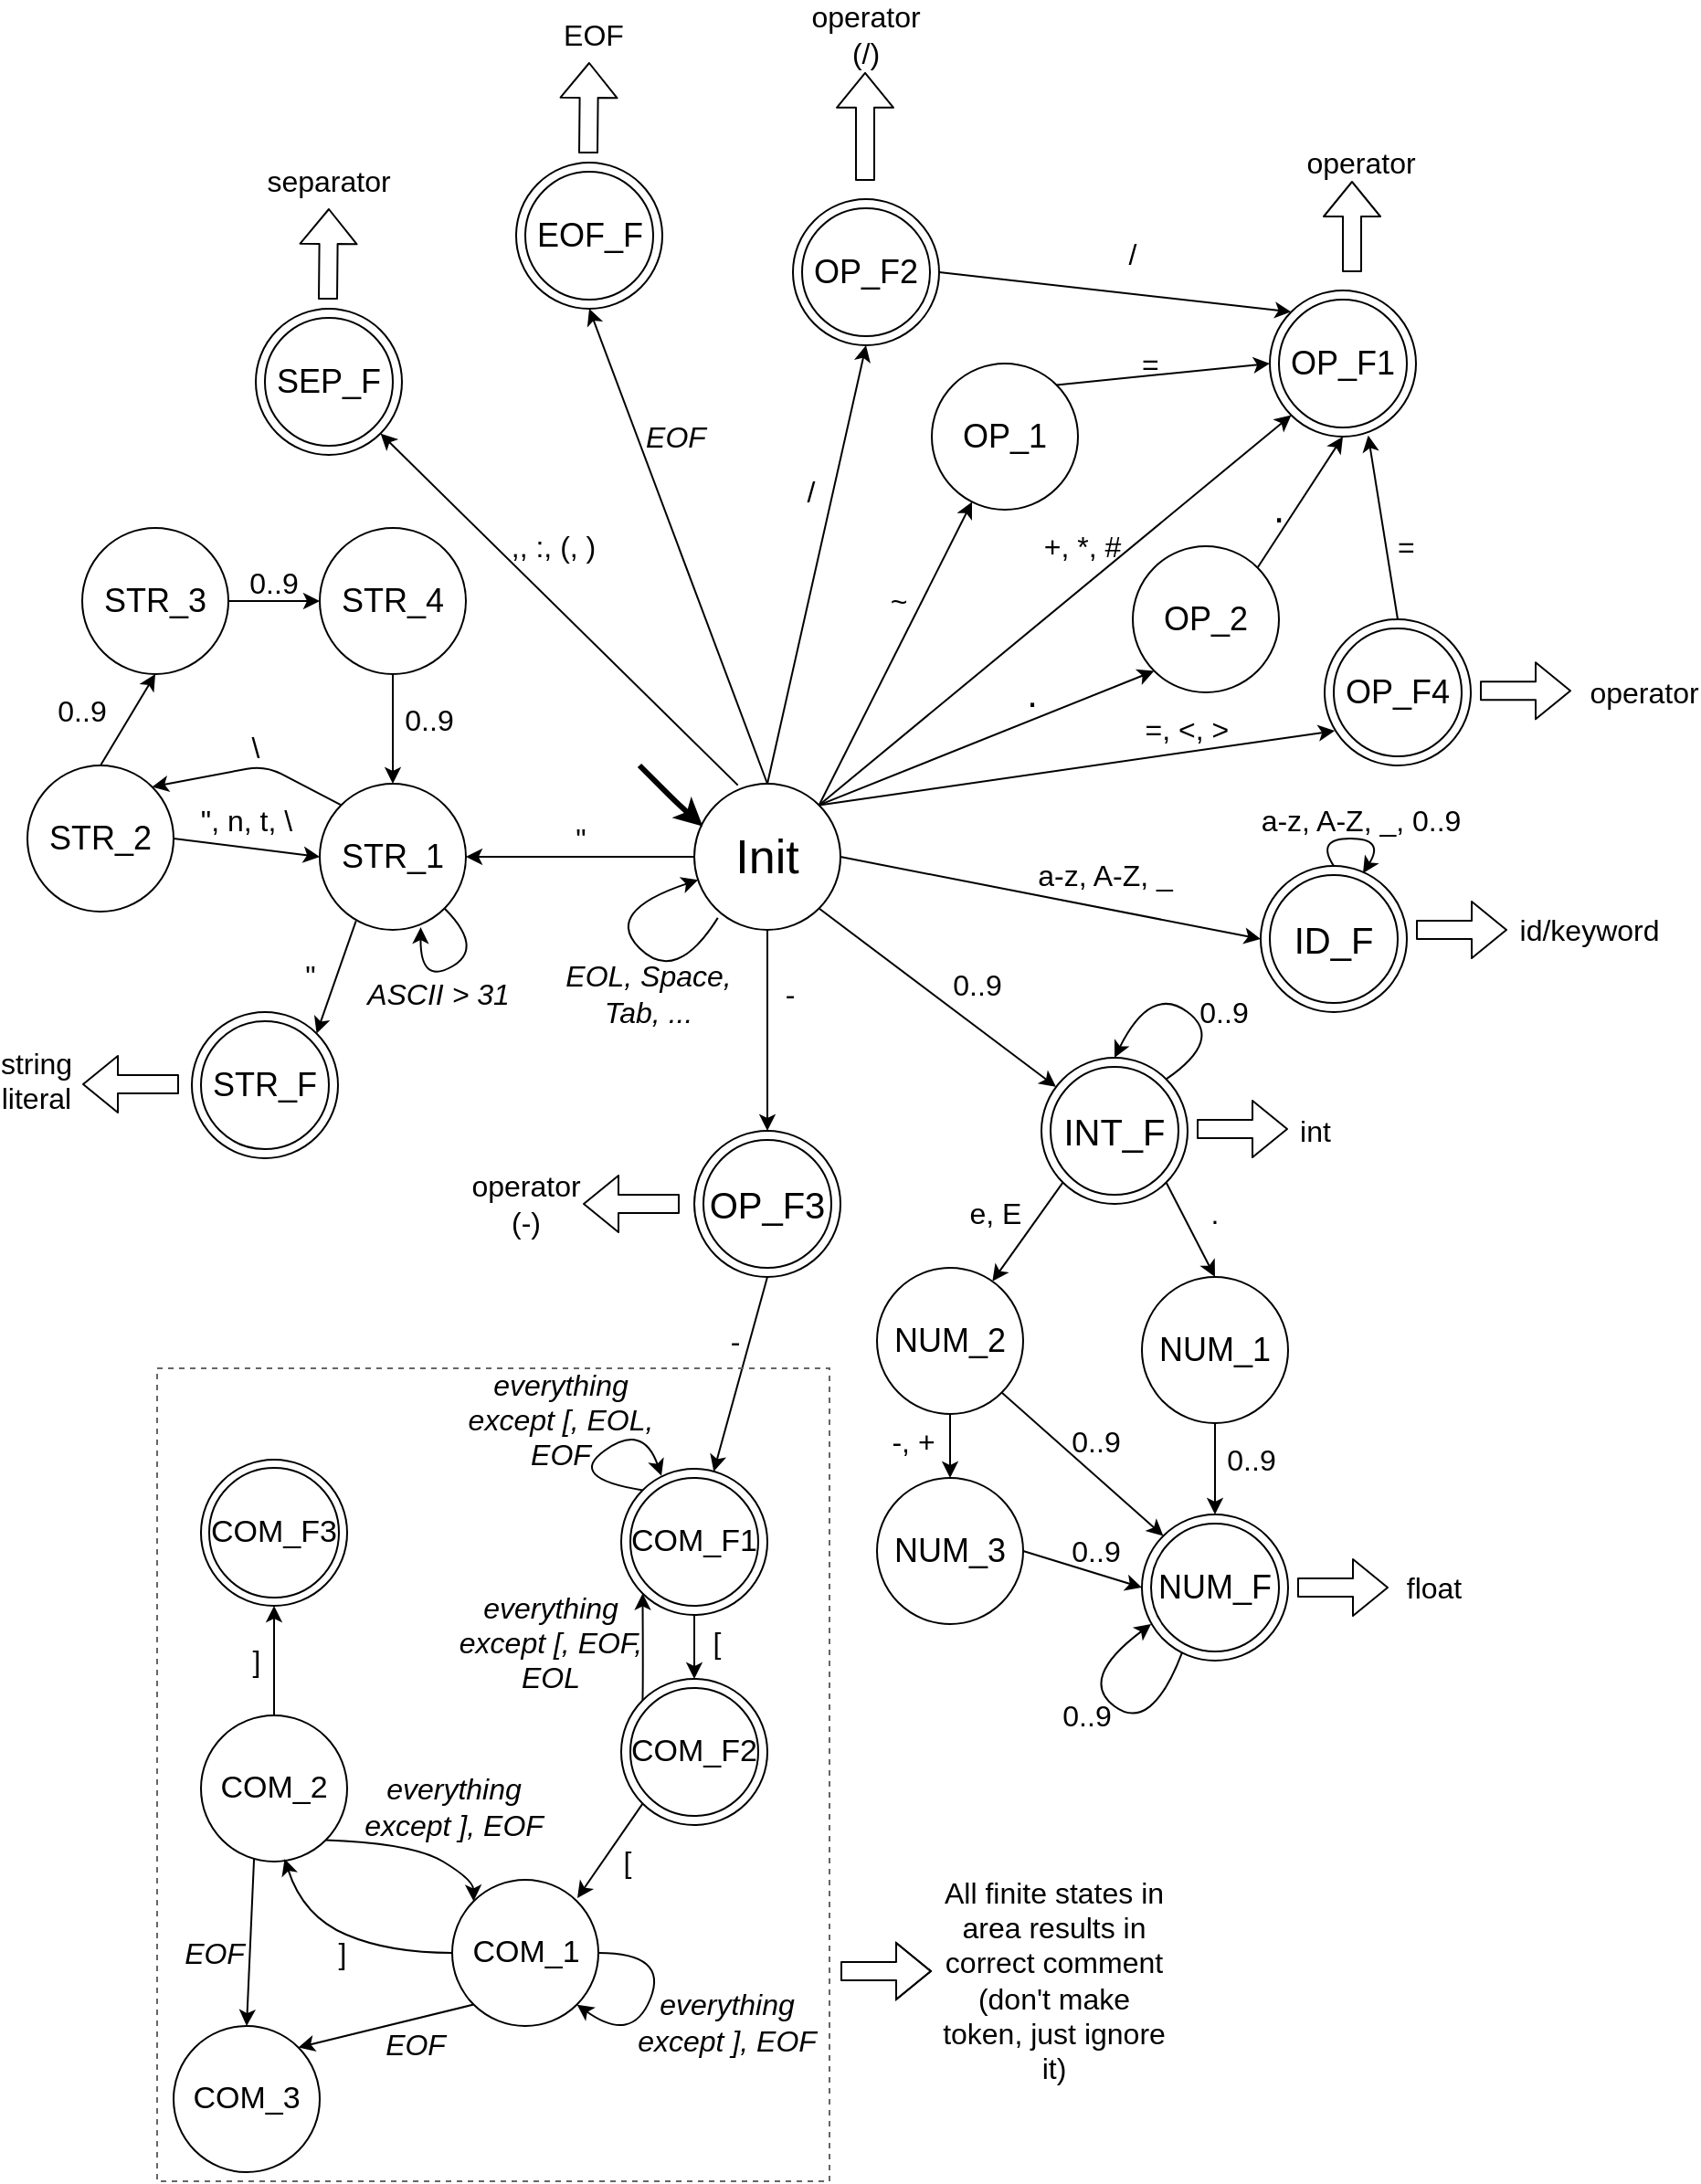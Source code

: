 <mxfile version="15.8.6" type="device"><diagram id="jfhymkSBReP0TE36wZ99" name="Page-1"><mxGraphModel dx="2012" dy="1819" grid="1" gridSize="10" guides="1" tooltips="1" connect="1" arrows="1" fold="1" page="1" pageScale="1" pageWidth="827" pageHeight="1169" math="0" shadow="0"><root><mxCell id="0"/><mxCell id="1" parent="0"/><mxCell id="UPaLBRPtknd_56QeNl5u-7" value="" style="endArrow=classic;html=1;exitX=1;exitY=0.5;exitDx=0;exitDy=0;entryX=0;entryY=0.5;entryDx=0;entryDy=0;" parent="1" source="UPaLBRPtknd_56QeNl5u-9" target="UPaLBRPtknd_56QeNl5u-10" edge="1"><mxGeometry width="50" height="50" relative="1" as="geometry"><mxPoint x="463.9" y="465.97" as="sourcePoint"/><mxPoint x="554.0" y="435" as="targetPoint"/></mxGeometry></mxCell><mxCell id="UPaLBRPtknd_56QeNl5u-8" value="a-z, A-Z, _" style="text;html=1;strokeColor=none;fillColor=none;align=center;verticalAlign=middle;whiteSpace=wrap;rounded=0;fontSize=16;" parent="1" vertex="1"><mxGeometry x="529" y="460" width="80" height="20" as="geometry"/></mxCell><mxCell id="UPaLBRPtknd_56QeNl5u-9" value="Init" style="ellipse;whiteSpace=wrap;html=1;aspect=fixed;fontSize=26;" parent="1" vertex="1"><mxGeometry x="344" y="420" width="80" height="80" as="geometry"/></mxCell><mxCell id="UPaLBRPtknd_56QeNl5u-10" value="ID_F" style="ellipse;whiteSpace=wrap;html=1;aspect=fixed;fontSize=20;strokeWidth=1;" parent="1" vertex="1"><mxGeometry x="654" y="465" width="80" height="80" as="geometry"/></mxCell><mxCell id="UPaLBRPtknd_56QeNl5u-13" value="" style="curved=1;endArrow=classic;html=1;fontSize=26;exitX=0.5;exitY=0;exitDx=0;exitDy=0;entryX=0.7;entryY=0.05;entryDx=0;entryDy=0;entryPerimeter=0;" parent="1" source="UPaLBRPtknd_56QeNl5u-10" target="UPaLBRPtknd_56QeNl5u-10" edge="1"><mxGeometry width="50" height="50" relative="1" as="geometry"><mxPoint x="594" y="510" as="sourcePoint"/><mxPoint x="644" y="460" as="targetPoint"/><Array as="points"><mxPoint x="684" y="450"/><mxPoint x="722" y="450"/></Array></mxGeometry></mxCell><mxCell id="UPaLBRPtknd_56QeNl5u-14" value="a-z, A-Z, _, 0..9" style="text;html=1;strokeColor=none;fillColor=none;align=center;verticalAlign=middle;whiteSpace=wrap;rounded=0;fontSize=16;" parent="1" vertex="1"><mxGeometry x="649" y="430" width="120" height="20" as="geometry"/></mxCell><mxCell id="UPaLBRPtknd_56QeNl5u-15" value="INT_F" style="ellipse;whiteSpace=wrap;html=1;aspect=fixed;fontSize=20;strokeWidth=1;" parent="1" vertex="1"><mxGeometry x="534" y="570" width="80" height="80" as="geometry"/></mxCell><mxCell id="UPaLBRPtknd_56QeNl5u-16" value="" style="endArrow=classic;html=1;fontSize=16;exitX=1;exitY=1;exitDx=0;exitDy=0;" parent="1" source="UPaLBRPtknd_56QeNl5u-9" target="UPaLBRPtknd_56QeNl5u-15" edge="1"><mxGeometry width="50" height="50" relative="1" as="geometry"><mxPoint x="564" y="490" as="sourcePoint"/><mxPoint x="614" y="440" as="targetPoint"/></mxGeometry></mxCell><mxCell id="UPaLBRPtknd_56QeNl5u-17" value="0..9" style="text;html=1;strokeColor=none;fillColor=none;align=center;verticalAlign=middle;whiteSpace=wrap;rounded=0;fontSize=16;" parent="1" vertex="1"><mxGeometry x="459" y="520" width="80" height="20" as="geometry"/></mxCell><mxCell id="UPaLBRPtknd_56QeNl5u-19" value="" style="curved=1;endArrow=classic;html=1;fontSize=16;exitX=1;exitY=0;exitDx=0;exitDy=0;entryX=0.5;entryY=0;entryDx=0;entryDy=0;" parent="1" source="UPaLBRPtknd_56QeNl5u-15" target="UPaLBRPtknd_56QeNl5u-15" edge="1"><mxGeometry width="50" height="50" relative="1" as="geometry"><mxPoint x="694" y="530" as="sourcePoint"/><mxPoint x="764" y="480" as="targetPoint"/><Array as="points"><mxPoint x="634" y="560"/><mxPoint x="594" y="530"/></Array></mxGeometry></mxCell><mxCell id="UPaLBRPtknd_56QeNl5u-20" value="0..9" style="text;html=1;strokeColor=none;fillColor=none;align=center;verticalAlign=middle;whiteSpace=wrap;rounded=0;fontSize=16;" parent="1" vertex="1"><mxGeometry x="614" y="535" width="40" height="20" as="geometry"/></mxCell><mxCell id="UPaLBRPtknd_56QeNl5u-21" value="NUM_2" style="ellipse;whiteSpace=wrap;html=1;aspect=fixed;fontSize=18;" parent="1" vertex="1"><mxGeometry x="444" y="685" width="80" height="80" as="geometry"/></mxCell><mxCell id="UPaLBRPtknd_56QeNl5u-23" value="" style="endArrow=classic;html=1;fontSize=16;exitX=0;exitY=1;exitDx=0;exitDy=0;" parent="1" source="UPaLBRPtknd_56QeNl5u-15" target="UPaLBRPtknd_56QeNl5u-21" edge="1"><mxGeometry width="50" height="50" relative="1" as="geometry"><mxPoint x="714" y="530" as="sourcePoint"/><mxPoint x="764" y="480" as="targetPoint"/></mxGeometry></mxCell><mxCell id="UPaLBRPtknd_56QeNl5u-25" value="e, E" style="text;html=1;strokeColor=none;fillColor=none;align=center;verticalAlign=middle;whiteSpace=wrap;rounded=0;fontSize=16;" parent="1" vertex="1"><mxGeometry x="484" y="645" width="50" height="20" as="geometry"/></mxCell><mxCell id="UPaLBRPtknd_56QeNl5u-27" value="NUM_1" style="ellipse;whiteSpace=wrap;html=1;aspect=fixed;fontSize=18;" parent="1" vertex="1"><mxGeometry x="589" y="690" width="80" height="80" as="geometry"/></mxCell><mxCell id="UPaLBRPtknd_56QeNl5u-28" value="" style="endArrow=classic;html=1;fontSize=16;exitX=1;exitY=1;exitDx=0;exitDy=0;entryX=0.5;entryY=0;entryDx=0;entryDy=0;" parent="1" source="UPaLBRPtknd_56QeNl5u-15" target="UPaLBRPtknd_56QeNl5u-27" edge="1"><mxGeometry width="50" height="50" relative="1" as="geometry"><mxPoint x="555.716" y="648.284" as="sourcePoint"/><mxPoint x="517.19" y="702.408" as="targetPoint"/></mxGeometry></mxCell><mxCell id="UPaLBRPtknd_56QeNl5u-29" value="." style="text;html=1;strokeColor=none;fillColor=none;align=center;verticalAlign=middle;whiteSpace=wrap;rounded=0;fontSize=16;" parent="1" vertex="1"><mxGeometry x="609" y="645" width="40" height="20" as="geometry"/></mxCell><mxCell id="UPaLBRPtknd_56QeNl5u-30" value="NUM_F" style="ellipse;whiteSpace=wrap;html=1;aspect=fixed;fontSize=18;strokeWidth=1;" parent="1" vertex="1"><mxGeometry x="589" y="820" width="80" height="80" as="geometry"/></mxCell><mxCell id="UPaLBRPtknd_56QeNl5u-31" value="" style="endArrow=classic;html=1;fontSize=16;exitX=0.5;exitY=1;exitDx=0;exitDy=0;entryX=0.5;entryY=0;entryDx=0;entryDy=0;" parent="1" source="UPaLBRPtknd_56QeNl5u-27" target="UPaLBRPtknd_56QeNl5u-30" edge="1"><mxGeometry width="50" height="50" relative="1" as="geometry"><mxPoint x="612.284" y="648.284" as="sourcePoint"/><mxPoint x="639" y="700" as="targetPoint"/></mxGeometry></mxCell><mxCell id="UPaLBRPtknd_56QeNl5u-32" value="0..9" style="text;html=1;strokeColor=none;fillColor=none;align=center;verticalAlign=middle;whiteSpace=wrap;rounded=0;fontSize=16;" parent="1" vertex="1"><mxGeometry x="629" y="780" width="40" height="20" as="geometry"/></mxCell><mxCell id="UPaLBRPtknd_56QeNl5u-33" value="NUM_3" style="ellipse;whiteSpace=wrap;html=1;aspect=fixed;fontSize=18;" parent="1" vertex="1"><mxGeometry x="444" y="800" width="80" height="80" as="geometry"/></mxCell><mxCell id="UPaLBRPtknd_56QeNl5u-34" value="" style="endArrow=classic;html=1;fontSize=16;exitX=0.5;exitY=1;exitDx=0;exitDy=0;entryX=0.5;entryY=0;entryDx=0;entryDy=0;" parent="1" source="UPaLBRPtknd_56QeNl5u-21" target="UPaLBRPtknd_56QeNl5u-33" edge="1"><mxGeometry width="50" height="50" relative="1" as="geometry"><mxPoint x="512.516" y="765.864" as="sourcePoint"/><mxPoint x="474.0" y="819.995" as="targetPoint"/></mxGeometry></mxCell><mxCell id="UPaLBRPtknd_56QeNl5u-35" value="-, +" style="text;html=1;strokeColor=none;fillColor=none;align=center;verticalAlign=middle;whiteSpace=wrap;rounded=0;fontSize=16;" parent="1" vertex="1"><mxGeometry x="444" y="770" width="40" height="20" as="geometry"/></mxCell><mxCell id="UPaLBRPtknd_56QeNl5u-43" value="0..9" style="text;html=1;strokeColor=none;fillColor=none;align=center;verticalAlign=middle;whiteSpace=wrap;rounded=0;fontSize=16;" parent="1" vertex="1"><mxGeometry x="544" y="770" width="40" height="20" as="geometry"/></mxCell><mxCell id="UPaLBRPtknd_56QeNl5u-44" value="" style="curved=1;endArrow=classic;html=1;fontSize=16;exitX=0.274;exitY=0.947;exitDx=0;exitDy=0;entryX=0.063;entryY=0.75;entryDx=0;entryDy=0;entryPerimeter=0;exitPerimeter=0;" parent="1" source="UPaLBRPtknd_56QeNl5u-30" target="UPaLBRPtknd_56QeNl5u-30" edge="1"><mxGeometry width="50" height="50" relative="1" as="geometry"><mxPoint x="443.0" y="970" as="sourcePoint"/><mxPoint x="446.36" y="951.04" as="targetPoint"/><Array as="points"><mxPoint x="594" y="940"/><mxPoint x="554" y="910"/></Array></mxGeometry></mxCell><mxCell id="UPaLBRPtknd_56QeNl5u-45" value="0..9" style="text;html=1;strokeColor=none;fillColor=none;align=center;verticalAlign=middle;whiteSpace=wrap;rounded=0;fontSize=16;" parent="1" vertex="1"><mxGeometry x="539" y="920" width="40" height="20" as="geometry"/></mxCell><mxCell id="UPaLBRPtknd_56QeNl5u-48" value="" style="endArrow=classic;html=1;fontSize=16;exitX=1;exitY=0.5;exitDx=0;exitDy=0;entryX=0;entryY=0.5;entryDx=0;entryDy=0;" parent="1" source="UPaLBRPtknd_56QeNl5u-33" target="UPaLBRPtknd_56QeNl5u-30" edge="1"><mxGeometry width="50" height="50" relative="1" as="geometry"><mxPoint x="574" y="960" as="sourcePoint"/><mxPoint x="624" y="910" as="targetPoint"/></mxGeometry></mxCell><mxCell id="UPaLBRPtknd_56QeNl5u-49" value="STR_1" style="ellipse;whiteSpace=wrap;html=1;aspect=fixed;fontSize=18;" parent="1" vertex="1"><mxGeometry x="139" y="420" width="80" height="80" as="geometry"/></mxCell><mxCell id="UPaLBRPtknd_56QeNl5u-50" value="" style="endArrow=classic;html=1;fontSize=16;exitX=0;exitY=0.5;exitDx=0;exitDy=0;entryX=1;entryY=0.5;entryDx=0;entryDy=0;" parent="1" source="UPaLBRPtknd_56QeNl5u-9" target="UPaLBRPtknd_56QeNl5u-49" edge="1"><mxGeometry width="50" height="50" relative="1" as="geometry"><mxPoint x="334" y="640" as="sourcePoint"/><mxPoint x="384" y="590" as="targetPoint"/></mxGeometry></mxCell><mxCell id="UPaLBRPtknd_56QeNl5u-51" value="&quot;" style="text;html=1;strokeColor=none;fillColor=none;align=center;verticalAlign=middle;whiteSpace=wrap;rounded=0;fontSize=16;" parent="1" vertex="1"><mxGeometry x="266.5" y="440" width="30" height="20" as="geometry"/></mxCell><mxCell id="UPaLBRPtknd_56QeNl5u-52" value="STR_F" style="ellipse;whiteSpace=wrap;html=1;aspect=fixed;fontSize=18;strokeWidth=1;" parent="1" vertex="1"><mxGeometry x="69" y="545" width="80" height="80" as="geometry"/></mxCell><mxCell id="UPaLBRPtknd_56QeNl5u-53" value="STR_2" style="ellipse;whiteSpace=wrap;html=1;aspect=fixed;fontSize=18;" parent="1" vertex="1"><mxGeometry x="-21" y="410" width="80" height="80" as="geometry"/></mxCell><mxCell id="UPaLBRPtknd_56QeNl5u-54" value="" style="endArrow=classic;html=1;fontSize=16;exitX=0.248;exitY=0.939;exitDx=0;exitDy=0;entryX=1;entryY=0;entryDx=0;entryDy=0;exitPerimeter=0;" parent="1" source="UPaLBRPtknd_56QeNl5u-49" target="UPaLBRPtknd_56QeNl5u-52" edge="1"><mxGeometry width="50" height="50" relative="1" as="geometry"><mxPoint x="409" y="640" as="sourcePoint"/><mxPoint x="459" y="590" as="targetPoint"/></mxGeometry></mxCell><mxCell id="UPaLBRPtknd_56QeNl5u-56" value="&quot;" style="text;html=1;strokeColor=none;fillColor=none;align=center;verticalAlign=middle;whiteSpace=wrap;rounded=0;fontSize=16;" parent="1" vertex="1"><mxGeometry x="119" y="515" width="30" height="20" as="geometry"/></mxCell><mxCell id="UPaLBRPtknd_56QeNl5u-62" value="" style="group;fontSize=15;" parent="1" vertex="1" connectable="0"><mxGeometry x="159" y="515" width="90" height="30" as="geometry"/></mxCell><mxCell id="UPaLBRPtknd_56QeNl5u-60" value="&lt;i style=&quot;font-size: 16px;&quot;&gt;&lt;font style=&quot;font-size: 16px;&quot;&gt;ASCII &amp;gt; 31&lt;/font&gt;&lt;/i&gt;" style="text;html=1;strokeColor=none;fillColor=none;align=center;verticalAlign=middle;whiteSpace=wrap;rounded=0;fontSize=16;" parent="UPaLBRPtknd_56QeNl5u-62" vertex="1"><mxGeometry y="10" width="90" height="20" as="geometry"/></mxCell><mxCell id="UPaLBRPtknd_56QeNl5u-63" value="" style="endArrow=classic;html=1;fontSize=16;exitX=0;exitY=0;exitDx=0;exitDy=0;entryX=1;entryY=0;entryDx=0;entryDy=0;" parent="1" source="UPaLBRPtknd_56QeNl5u-49" target="UPaLBRPtknd_56QeNl5u-53" edge="1"><mxGeometry width="50" height="50" relative="1" as="geometry"><mxPoint x="189" y="555" as="sourcePoint"/><mxPoint x="239" y="505" as="targetPoint"/><Array as="points"><mxPoint x="109" y="410"/></Array></mxGeometry></mxCell><mxCell id="UPaLBRPtknd_56QeNl5u-64" value="\" style="text;html=1;strokeColor=none;fillColor=none;align=center;verticalAlign=middle;whiteSpace=wrap;rounded=0;fontSize=16;" parent="1" vertex="1"><mxGeometry x="89" y="390" width="30" height="20" as="geometry"/></mxCell><mxCell id="UPaLBRPtknd_56QeNl5u-65" value="STR_3" style="ellipse;whiteSpace=wrap;html=1;aspect=fixed;fontSize=18;" parent="1" vertex="1"><mxGeometry x="9" y="280" width="80" height="80" as="geometry"/></mxCell><mxCell id="UPaLBRPtknd_56QeNl5u-66" value="STR_4" style="ellipse;whiteSpace=wrap;html=1;aspect=fixed;fontSize=18;" parent="1" vertex="1"><mxGeometry x="139" y="280" width="80" height="80" as="geometry"/></mxCell><mxCell id="UPaLBRPtknd_56QeNl5u-67" value="" style="endArrow=classic;html=1;fontSize=16;entryX=0.5;entryY=1;entryDx=0;entryDy=0;exitX=0.5;exitY=0;exitDx=0;exitDy=0;" parent="1" source="UPaLBRPtknd_56QeNl5u-53" target="UPaLBRPtknd_56QeNl5u-65" edge="1"><mxGeometry width="50" height="50" relative="1" as="geometry"><mxPoint x="49" y="420" as="sourcePoint"/><mxPoint x="99" y="370" as="targetPoint"/></mxGeometry></mxCell><mxCell id="UPaLBRPtknd_56QeNl5u-68" value="" style="endArrow=classic;html=1;fontSize=16;entryX=0;entryY=0.5;entryDx=0;entryDy=0;exitX=1;exitY=0.5;exitDx=0;exitDy=0;" parent="1" source="UPaLBRPtknd_56QeNl5u-65" target="UPaLBRPtknd_56QeNl5u-66" edge="1"><mxGeometry width="50" height="50" relative="1" as="geometry"><mxPoint x="59" y="430" as="sourcePoint"/><mxPoint x="59" y="370" as="targetPoint"/></mxGeometry></mxCell><mxCell id="UPaLBRPtknd_56QeNl5u-69" value="" style="endArrow=classic;html=1;fontSize=16;entryX=0.5;entryY=0;entryDx=0;entryDy=0;exitX=0.5;exitY=1;exitDx=0;exitDy=0;" parent="1" source="UPaLBRPtknd_56QeNl5u-66" target="UPaLBRPtknd_56QeNl5u-49" edge="1"><mxGeometry width="50" height="50" relative="1" as="geometry"><mxPoint x="179" y="390" as="sourcePoint"/><mxPoint x="229" y="390" as="targetPoint"/></mxGeometry></mxCell><mxCell id="UPaLBRPtknd_56QeNl5u-70" value="" style="curved=1;endArrow=classic;html=1;fontSize=16;entryX=0.691;entryY=0.982;entryDx=0;entryDy=0;exitX=1;exitY=1;exitDx=0;exitDy=0;entryPerimeter=0;" parent="1" source="UPaLBRPtknd_56QeNl5u-49" target="UPaLBRPtknd_56QeNl5u-49" edge="1"><mxGeometry width="50" height="50" relative="1" as="geometry"><mxPoint x="169" y="555" as="sourcePoint"/><mxPoint x="219" y="505" as="targetPoint"/><Array as="points"><mxPoint x="229" y="510"/><mxPoint x="194" y="530"/></Array></mxGeometry></mxCell><mxCell id="UPaLBRPtknd_56QeNl5u-71" value="0..9" style="text;html=1;strokeColor=none;fillColor=none;align=center;verticalAlign=middle;whiteSpace=wrap;rounded=0;fontSize=16;" parent="1" vertex="1"><mxGeometry x="-11" y="370" width="40" height="20" as="geometry"/></mxCell><mxCell id="UPaLBRPtknd_56QeNl5u-72" value="0..9" style="text;html=1;strokeColor=none;fillColor=none;align=center;verticalAlign=middle;whiteSpace=wrap;rounded=0;fontSize=16;" parent="1" vertex="1"><mxGeometry x="94" y="300" width="40" height="20" as="geometry"/></mxCell><mxCell id="UPaLBRPtknd_56QeNl5u-73" value="0..9" style="text;html=1;strokeColor=none;fillColor=none;align=center;verticalAlign=middle;whiteSpace=wrap;rounded=0;fontSize=16;" parent="1" vertex="1"><mxGeometry x="179" y="375" width="40" height="20" as="geometry"/></mxCell><mxCell id="UPaLBRPtknd_56QeNl5u-75" value="" style="endArrow=classic;html=1;fontSize=16;exitX=1;exitY=0.5;exitDx=0;exitDy=0;entryX=0;entryY=0.5;entryDx=0;entryDy=0;" parent="1" source="UPaLBRPtknd_56QeNl5u-53" target="UPaLBRPtknd_56QeNl5u-49" edge="1"><mxGeometry width="50" height="50" relative="1" as="geometry"><mxPoint x="279" y="540" as="sourcePoint"/><mxPoint x="329" y="490" as="targetPoint"/></mxGeometry></mxCell><mxCell id="UPaLBRPtknd_56QeNl5u-76" value="&quot;, n, t, \" style="text;html=1;strokeColor=none;fillColor=none;align=center;verticalAlign=middle;whiteSpace=wrap;rounded=0;fontSize=16;" parent="1" vertex="1"><mxGeometry x="69" y="430" width="60" height="20" as="geometry"/></mxCell><mxCell id="UPaLBRPtknd_56QeNl5u-78" value="" style="endArrow=classic;html=1;fontSize=16;entryX=0.058;entryY=0.292;entryDx=0;entryDy=0;strokeWidth=3;entryPerimeter=0;" parent="1" target="UPaLBRPtknd_56QeNl5u-9" edge="1"><mxGeometry width="50" height="50" relative="1" as="geometry"><mxPoint x="314" y="410" as="sourcePoint"/><mxPoint x="394" y="320" as="targetPoint"/><Array as="points"><mxPoint x="334" y="430"/></Array></mxGeometry></mxCell><mxCell id="UPaLBRPtknd_56QeNl5u-79" value="" style="endArrow=classic;html=1;fontSize=16;exitX=0.5;exitY=1;exitDx=0;exitDy=0;entryX=0.5;entryY=0;entryDx=0;entryDy=0;" parent="1" source="UPaLBRPtknd_56QeNl5u-9" target="UPaLBRPtknd_56QeNl5u-81" edge="1"><mxGeometry width="50" height="50" relative="1" as="geometry"><mxPoint x="314.244" y="520.004" as="sourcePoint"/><mxPoint x="414" y="580" as="targetPoint"/></mxGeometry></mxCell><mxCell id="UPaLBRPtknd_56QeNl5u-81" value="OP_F3" style="ellipse;whiteSpace=wrap;html=1;aspect=fixed;fontSize=20;strokeWidth=1;fontStyle=0" parent="1" vertex="1"><mxGeometry x="344" y="610" width="80" height="80" as="geometry"/></mxCell><mxCell id="UPaLBRPtknd_56QeNl5u-82" value="-" style="text;html=1;strokeColor=none;fillColor=none;align=center;verticalAlign=middle;whiteSpace=wrap;rounded=0;fontSize=16;" parent="1" vertex="1"><mxGeometry x="384" y="525" width="25" height="20" as="geometry"/></mxCell><mxCell id="UPaLBRPtknd_56QeNl5u-84" value="-" style="text;html=1;strokeColor=none;fillColor=none;align=center;verticalAlign=middle;whiteSpace=wrap;rounded=0;fontSize=16;" parent="1" vertex="1"><mxGeometry x="354" y="715" width="25" height="20" as="geometry"/></mxCell><mxCell id="UPaLBRPtknd_56QeNl5u-86" value="COM_F1" style="ellipse;whiteSpace=wrap;html=1;aspect=fixed;fontSize=17;" parent="1" vertex="1"><mxGeometry x="304" y="795" width="80" height="80" as="geometry"/></mxCell><mxCell id="UPaLBRPtknd_56QeNl5u-87" value="" style="endArrow=classic;html=1;fontSize=16;exitX=0.5;exitY=1;exitDx=0;exitDy=0;" parent="1" source="UPaLBRPtknd_56QeNl5u-81" target="UPaLBRPtknd_56QeNl5u-86" edge="1"><mxGeometry width="50" height="50" relative="1" as="geometry"><mxPoint x="394" y="765" as="sourcePoint"/><mxPoint x="304" y="710" as="targetPoint"/></mxGeometry></mxCell><mxCell id="UPaLBRPtknd_56QeNl5u-89" value="" style="endArrow=classic;html=1;fontSize=16;exitX=0.5;exitY=1;exitDx=0;exitDy=0;" parent="1" source="UPaLBRPtknd_56QeNl5u-86" edge="1"><mxGeometry width="50" height="50" relative="1" as="geometry"><mxPoint x="404" y="775" as="sourcePoint"/><mxPoint x="344" y="910" as="targetPoint"/></mxGeometry></mxCell><mxCell id="UPaLBRPtknd_56QeNl5u-90" value="COM_F2" style="ellipse;whiteSpace=wrap;html=1;aspect=fixed;fontSize=17;" parent="1" vertex="1"><mxGeometry x="304" y="910" width="80" height="80" as="geometry"/></mxCell><mxCell id="UPaLBRPtknd_56QeNl5u-92" value="[" style="text;html=1;strokeColor=none;fillColor=none;align=center;verticalAlign=middle;whiteSpace=wrap;rounded=0;fontSize=16;" parent="1" vertex="1"><mxGeometry x="344" y="880" width="25" height="20" as="geometry"/></mxCell><mxCell id="UPaLBRPtknd_56QeNl5u-93" value="[" style="text;html=1;strokeColor=none;fillColor=none;align=center;verticalAlign=middle;whiteSpace=wrap;rounded=0;fontSize=16;" parent="1" vertex="1"><mxGeometry x="294.5" y="1000" width="25" height="20" as="geometry"/></mxCell><mxCell id="UPaLBRPtknd_56QeNl5u-94" value="" style="endArrow=classic;html=1;fontSize=16;exitX=0;exitY=1;exitDx=0;exitDy=0;" parent="1" source="UPaLBRPtknd_56QeNl5u-90" edge="1"><mxGeometry width="50" height="50" relative="1" as="geometry"><mxPoint x="564" y="810" as="sourcePoint"/><mxPoint x="280" y="1030" as="targetPoint"/></mxGeometry></mxCell><mxCell id="UPaLBRPtknd_56QeNl5u-107" value="&lt;div&gt;everything&lt;/div&gt;&lt;div&gt;except ], EOF&lt;br&gt;&lt;/div&gt;" style="text;html=1;strokeColor=none;fillColor=none;align=center;verticalAlign=middle;whiteSpace=wrap;rounded=0;fontSize=16;fontStyle=2" parent="1" vertex="1"><mxGeometry x="309" y="1080" width="106" height="35" as="geometry"/></mxCell><mxCell id="UPaLBRPtknd_56QeNl5u-110" value="" style="curved=1;endArrow=classic;html=1;fontSize=16;exitX=0;exitY=0;exitDx=0;exitDy=0;entryX=0.275;entryY=0.048;entryDx=0;entryDy=0;entryPerimeter=0;" parent="1" source="UPaLBRPtknd_56QeNl5u-86" target="UPaLBRPtknd_56QeNl5u-86" edge="1"><mxGeometry width="50" height="50" relative="1" as="geometry"><mxPoint x="284" y="795" as="sourcePoint"/><mxPoint x="334" y="745" as="targetPoint"/><Array as="points"><mxPoint x="274" y="800"/><mxPoint x="316" y="770"/></Array></mxGeometry></mxCell><mxCell id="UPaLBRPtknd_56QeNl5u-111" value="&lt;div&gt;&lt;i&gt;everything&lt;/i&gt;&lt;/div&gt;&lt;div&gt;&lt;i&gt;except [, EOL, EOF&lt;br&gt;&lt;/i&gt;&lt;/div&gt;" style="text;html=1;strokeColor=none;fillColor=none;align=center;verticalAlign=middle;whiteSpace=wrap;rounded=0;fontSize=16;" parent="1" vertex="1"><mxGeometry x="219" y="740" width="104" height="55" as="geometry"/></mxCell><mxCell id="UPaLBRPtknd_56QeNl5u-118" value="" style="curved=1;endArrow=classic;html=1;fontSize=16;exitX=0.161;exitY=0.918;exitDx=0;exitDy=0;exitPerimeter=0;" parent="1" source="UPaLBRPtknd_56QeNl5u-9" target="UPaLBRPtknd_56QeNl5u-9" edge="1"><mxGeometry width="50" height="50" relative="1" as="geometry"><mxPoint x="269" y="560" as="sourcePoint"/><mxPoint x="319" y="510" as="targetPoint"/><Array as="points"><mxPoint x="334" y="530"/><mxPoint x="294" y="490"/></Array></mxGeometry></mxCell><mxCell id="UPaLBRPtknd_56QeNl5u-119" value="EOL, Space, Tab, ..." style="text;html=1;strokeColor=none;fillColor=none;align=center;verticalAlign=middle;whiteSpace=wrap;rounded=0;fontSize=16;fontStyle=2" parent="1" vertex="1"><mxGeometry x="269" y="507.5" width="100" height="55" as="geometry"/></mxCell><mxCell id="UPaLBRPtknd_56QeNl5u-120" value="OP_F1" style="ellipse;whiteSpace=wrap;html=1;aspect=fixed;fontSize=18;strokeWidth=1;" parent="1" vertex="1"><mxGeometry x="659" y="150" width="80" height="80" as="geometry"/></mxCell><mxCell id="UPaLBRPtknd_56QeNl5u-121" value="SEP_F" style="ellipse;whiteSpace=wrap;html=1;aspect=fixed;fontSize=18;strokeWidth=1;" parent="1" vertex="1"><mxGeometry x="104" y="160" width="80" height="80" as="geometry"/></mxCell><mxCell id="UPaLBRPtknd_56QeNl5u-122" value="" style="endArrow=classic;html=1;fontSize=16;entryX=0;entryY=1;entryDx=0;entryDy=0;exitX=1;exitY=0;exitDx=0;exitDy=0;" parent="1" source="UPaLBRPtknd_56QeNl5u-9" target="UPaLBRPtknd_56QeNl5u-120" edge="1"><mxGeometry width="50" height="50" relative="1" as="geometry"><mxPoint x="294" y="400" as="sourcePoint"/><mxPoint x="365.716" y="441.716" as="targetPoint"/></mxGeometry></mxCell><mxCell id="UPaLBRPtknd_56QeNl5u-123" value="+, *, #" style="text;html=1;strokeColor=none;fillColor=none;align=center;verticalAlign=middle;whiteSpace=wrap;rounded=0;fontSize=16;" parent="1" vertex="1"><mxGeometry x="509" y="280" width="95" height="20" as="geometry"/></mxCell><mxCell id="UPaLBRPtknd_56QeNl5u-127" value="" style="endArrow=classic;html=1;fontSize=16;entryX=1;entryY=1;entryDx=0;entryDy=0;exitX=0.298;exitY=0.01;exitDx=0;exitDy=0;exitPerimeter=0;" parent="1" source="UPaLBRPtknd_56QeNl5u-9" target="UPaLBRPtknd_56QeNl5u-121" edge="1"><mxGeometry width="50" height="50" relative="1" as="geometry"><mxPoint x="383" y="420" as="sourcePoint"/><mxPoint x="433" y="370" as="targetPoint"/></mxGeometry></mxCell><mxCell id="UPaLBRPtknd_56QeNl5u-128" value=",, :, (, )" style="text;html=1;strokeColor=none;fillColor=none;align=center;verticalAlign=middle;whiteSpace=wrap;rounded=0;fontSize=16;" parent="1" vertex="1"><mxGeometry x="236.5" y="280" width="60" height="20" as="geometry"/></mxCell><mxCell id="UPaLBRPtknd_56QeNl5u-130" value="" style="shape=flexArrow;endArrow=classic;html=1;fontSize=16;strokeWidth=1;" parent="1" edge="1"><mxGeometry width="50" height="50" relative="1" as="geometry"><mxPoint x="674" y="860" as="sourcePoint"/><mxPoint x="724" y="860" as="targetPoint"/></mxGeometry></mxCell><mxCell id="UPaLBRPtknd_56QeNl5u-132" value="" style="shape=flexArrow;endArrow=classic;html=1;fontSize=16;strokeWidth=1;" parent="1" edge="1"><mxGeometry width="50" height="50" relative="1" as="geometry"><mxPoint x="619" y="609" as="sourcePoint"/><mxPoint x="669" y="609" as="targetPoint"/></mxGeometry></mxCell><mxCell id="UPaLBRPtknd_56QeNl5u-133" value="" style="shape=flexArrow;endArrow=classic;html=1;fontSize=16;strokeWidth=1;" parent="1" edge="1"><mxGeometry width="50" height="50" relative="1" as="geometry"><mxPoint x="739" y="500" as="sourcePoint"/><mxPoint x="789" y="500" as="targetPoint"/></mxGeometry></mxCell><mxCell id="UPaLBRPtknd_56QeNl5u-134" value="" style="shape=flexArrow;endArrow=classic;html=1;fontSize=16;strokeWidth=1;" parent="1" edge="1"><mxGeometry width="50" height="50" relative="1" as="geometry"><mxPoint x="704" y="140.0" as="sourcePoint"/><mxPoint x="704" y="90" as="targetPoint"/></mxGeometry></mxCell><mxCell id="UPaLBRPtknd_56QeNl5u-135" value="" style="shape=flexArrow;endArrow=classic;html=1;fontSize=16;strokeWidth=1;" parent="1" edge="1"><mxGeometry width="50" height="50" relative="1" as="geometry"><mxPoint x="143.5" y="155" as="sourcePoint"/><mxPoint x="143.98" y="105" as="targetPoint"/></mxGeometry></mxCell><mxCell id="UPaLBRPtknd_56QeNl5u-137" value="" style="shape=flexArrow;endArrow=classic;html=1;fontSize=16;strokeWidth=1;" parent="1" edge="1"><mxGeometry width="50" height="50" relative="1" as="geometry"><mxPoint x="62" y="584.5" as="sourcePoint"/><mxPoint x="9.0" y="584.5" as="targetPoint"/></mxGeometry></mxCell><mxCell id="UPaLBRPtknd_56QeNl5u-138" value="float" style="text;html=1;strokeColor=none;fillColor=none;align=center;verticalAlign=middle;whiteSpace=wrap;rounded=0;fontSize=16;" parent="1" vertex="1"><mxGeometry x="729" y="850" width="40" height="20" as="geometry"/></mxCell><mxCell id="UPaLBRPtknd_56QeNl5u-140" value="int" style="text;html=1;strokeColor=none;fillColor=none;align=center;verticalAlign=middle;whiteSpace=wrap;rounded=0;fontSize=16;" parent="1" vertex="1"><mxGeometry x="664" y="600" width="40" height="20" as="geometry"/></mxCell><mxCell id="UPaLBRPtknd_56QeNl5u-141" value="id/keyword" style="text;html=1;strokeColor=none;fillColor=none;align=center;verticalAlign=middle;whiteSpace=wrap;rounded=0;fontSize=16;" parent="1" vertex="1"><mxGeometry x="814" y="490" width="40" height="20" as="geometry"/></mxCell><mxCell id="UPaLBRPtknd_56QeNl5u-142" value="operator (/)" style="text;html=1;strokeColor=none;fillColor=none;align=center;verticalAlign=middle;whiteSpace=wrap;rounded=0;fontSize=16;" parent="1" vertex="1"><mxGeometry x="418" width="40" height="20" as="geometry"/></mxCell><mxCell id="UPaLBRPtknd_56QeNl5u-143" value="separator" style="text;html=1;strokeColor=none;fillColor=none;align=center;verticalAlign=middle;whiteSpace=wrap;rounded=0;fontSize=16;" parent="1" vertex="1"><mxGeometry x="124" y="80" width="40" height="20" as="geometry"/></mxCell><mxCell id="UPaLBRPtknd_56QeNl5u-145" value="&lt;div&gt;&lt;br&gt;&lt;/div&gt;&lt;div&gt;string literal&lt;br&gt;&lt;/div&gt;" style="text;html=1;strokeColor=none;fillColor=none;align=center;verticalAlign=middle;whiteSpace=wrap;rounded=0;fontSize=16;" parent="1" vertex="1"><mxGeometry x="-36" y="562.5" width="40" height="20" as="geometry"/></mxCell><mxCell id="TF9PBZlByJdU3aYzOGNC-2" value="" style="endArrow=classic;html=1;fontSize=16;exitX=1;exitY=1;exitDx=0;exitDy=0;entryX=0;entryY=0;entryDx=0;entryDy=0;" parent="1" source="UPaLBRPtknd_56QeNl5u-21" target="UPaLBRPtknd_56QeNl5u-30" edge="1"><mxGeometry width="50" height="50" relative="1" as="geometry"><mxPoint x="534" y="850" as="sourcePoint"/><mxPoint x="599" y="870" as="targetPoint"/></mxGeometry></mxCell><mxCell id="TF9PBZlByJdU3aYzOGNC-3" value="0..9" style="text;html=1;strokeColor=none;fillColor=none;align=center;verticalAlign=middle;whiteSpace=wrap;rounded=0;fontSize=16;" parent="1" vertex="1"><mxGeometry x="544" y="830" width="40" height="20" as="geometry"/></mxCell><mxCell id="TF9PBZlByJdU3aYzOGNC-4" value="" style="endArrow=classic;html=1;fontSize=16;exitX=1;exitY=0;exitDx=0;exitDy=0;entryX=0;entryY=1;entryDx=0;entryDy=0;" parent="1" source="UPaLBRPtknd_56QeNl5u-9" target="TF9PBZlByJdU3aYzOGNC-5" edge="1"><mxGeometry width="50" height="50" relative="1" as="geometry"><mxPoint x="422.284" y="441.716" as="sourcePoint"/><mxPoint x="534" y="340" as="targetPoint"/></mxGeometry></mxCell><mxCell id="TF9PBZlByJdU3aYzOGNC-5" value="OP_2" style="ellipse;whiteSpace=wrap;html=1;aspect=fixed;fontSize=18;" parent="1" vertex="1"><mxGeometry x="584" y="290" width="80" height="80" as="geometry"/></mxCell><mxCell id="TF9PBZlByJdU3aYzOGNC-6" value="" style="endArrow=classic;html=1;fontSize=16;exitX=1;exitY=0;exitDx=0;exitDy=0;entryX=0.5;entryY=1;entryDx=0;entryDy=0;" parent="1" source="TF9PBZlByJdU3aYzOGNC-5" target="UPaLBRPtknd_56QeNl5u-120" edge="1"><mxGeometry width="50" height="50" relative="1" as="geometry"><mxPoint x="544.004" y="299.996" as="sourcePoint"/><mxPoint x="642.436" y="256.564" as="targetPoint"/></mxGeometry></mxCell><mxCell id="TF9PBZlByJdU3aYzOGNC-7" value="." style="text;html=1;strokeColor=none;fillColor=none;align=center;verticalAlign=middle;whiteSpace=wrap;rounded=0;fontSize=22;" parent="1" vertex="1"><mxGeometry x="654" y="260" width="20" height="20" as="geometry"/></mxCell><mxCell id="TF9PBZlByJdU3aYzOGNC-8" value="." style="text;html=1;strokeColor=none;fillColor=none;align=center;verticalAlign=middle;whiteSpace=wrap;rounded=0;fontSize=21;" parent="1" vertex="1"><mxGeometry x="519" y="360" width="20" height="20" as="geometry"/></mxCell><mxCell id="6NA6GulhIW76kVSZ6xMm-2" value="OP_1" style="ellipse;whiteSpace=wrap;html=1;aspect=fixed;fontSize=18;" parent="1" vertex="1"><mxGeometry x="474" y="190" width="80" height="80" as="geometry"/></mxCell><mxCell id="6NA6GulhIW76kVSZ6xMm-4" value="" style="endArrow=classic;html=1;fontSize=16;exitX=1;exitY=0;exitDx=0;exitDy=0;" parent="1" source="UPaLBRPtknd_56QeNl5u-9" target="6NA6GulhIW76kVSZ6xMm-2" edge="1"><mxGeometry width="50" height="50" relative="1" as="geometry"><mxPoint x="422.284" y="441.716" as="sourcePoint"/><mxPoint x="545.716" y="358.284" as="targetPoint"/></mxGeometry></mxCell><mxCell id="6NA6GulhIW76kVSZ6xMm-6" value="~" style="text;html=1;strokeColor=none;fillColor=none;align=center;verticalAlign=middle;whiteSpace=wrap;rounded=0;fontSize=16;" parent="1" vertex="1"><mxGeometry x="449" y="310" width="14" height="20" as="geometry"/></mxCell><mxCell id="6NA6GulhIW76kVSZ6xMm-7" value="" style="endArrow=classic;html=1;fontSize=16;entryX=0;entryY=0.5;entryDx=0;entryDy=0;startArrow=none;exitX=1;exitY=0;exitDx=0;exitDy=0;" parent="1" source="6NA6GulhIW76kVSZ6xMm-2" target="UPaLBRPtknd_56QeNl5u-120" edge="1"><mxGeometry width="50" height="50" relative="1" as="geometry"><mxPoint x="614" y="220" as="sourcePoint"/><mxPoint x="419" y="160.0" as="targetPoint"/><Array as="points"/></mxGeometry></mxCell><mxCell id="6NA6GulhIW76kVSZ6xMm-10" value="OP_F2" style="ellipse;whiteSpace=wrap;html=1;aspect=fixed;fontSize=18;strokeWidth=1;" parent="1" vertex="1"><mxGeometry x="398" y="100" width="80" height="80" as="geometry"/></mxCell><mxCell id="6NA6GulhIW76kVSZ6xMm-11" value="" style="endArrow=classic;html=1;fontSize=16;entryX=0.5;entryY=1;entryDx=0;entryDy=0;" parent="1" target="6NA6GulhIW76kVSZ6xMm-10" edge="1"><mxGeometry width="50" height="50" relative="1" as="geometry"><mxPoint x="384" y="420" as="sourcePoint"/><mxPoint x="675.716" y="198.284" as="targetPoint"/></mxGeometry></mxCell><mxCell id="6NA6GulhIW76kVSZ6xMm-12" value="/" style="text;html=1;strokeColor=none;fillColor=none;align=center;verticalAlign=middle;whiteSpace=wrap;rounded=0;fontSize=16;" parent="1" vertex="1"><mxGeometry x="398" y="250" width="20" height="20" as="geometry"/></mxCell><mxCell id="6NA6GulhIW76kVSZ6xMm-13" value="" style="shape=flexArrow;endArrow=classic;html=1;fontSize=16;strokeWidth=1;" parent="1" edge="1"><mxGeometry width="50" height="50" relative="1" as="geometry"><mxPoint x="437.5" y="90.0" as="sourcePoint"/><mxPoint x="437.5" y="30.42" as="targetPoint"/></mxGeometry></mxCell><mxCell id="6NA6GulhIW76kVSZ6xMm-14" value="operator" style="text;html=1;strokeColor=none;fillColor=none;align=center;verticalAlign=middle;whiteSpace=wrap;rounded=0;fontSize=16;" parent="1" vertex="1"><mxGeometry x="689" y="70" width="40" height="20" as="geometry"/></mxCell><mxCell id="6NA6GulhIW76kVSZ6xMm-22" value="" style="endArrow=classic;html=1;fontSize=16;exitX=0.5;exitY=0;exitDx=0;exitDy=0;entryX=0.5;entryY=1;entryDx=0;entryDy=0;" parent="1" source="UPaLBRPtknd_56QeNl5u-9" target="6NA6GulhIW76kVSZ6xMm-24" edge="1"><mxGeometry width="50" height="50" relative="1" as="geometry"><mxPoint x="377.84" y="430.8" as="sourcePoint"/><mxPoint x="324" y="160" as="targetPoint"/></mxGeometry></mxCell><mxCell id="6NA6GulhIW76kVSZ6xMm-23" value="&lt;i&gt;EOF&lt;/i&gt;" style="text;html=1;strokeColor=none;fillColor=none;align=center;verticalAlign=middle;whiteSpace=wrap;rounded=0;fontSize=16;" parent="1" vertex="1"><mxGeometry x="304" y="220" width="60" height="20" as="geometry"/></mxCell><mxCell id="6NA6GulhIW76kVSZ6xMm-24" value="EOF_F" style="ellipse;whiteSpace=wrap;html=1;aspect=fixed;fontSize=18;strokeWidth=1;" parent="1" vertex="1"><mxGeometry x="246.5" y="80" width="80" height="80" as="geometry"/></mxCell><mxCell id="6NA6GulhIW76kVSZ6xMm-25" value="" style="shape=flexArrow;endArrow=classic;html=1;fontSize=16;strokeWidth=1;" parent="1" edge="1"><mxGeometry width="50" height="50" relative="1" as="geometry"><mxPoint x="286" y="75" as="sourcePoint"/><mxPoint x="286.48" y="25" as="targetPoint"/></mxGeometry></mxCell><mxCell id="6NA6GulhIW76kVSZ6xMm-26" value="EOF" style="text;html=1;strokeColor=none;fillColor=none;align=center;verticalAlign=middle;whiteSpace=wrap;rounded=0;fontSize=16;" parent="1" vertex="1"><mxGeometry x="269" width="40" height="20" as="geometry"/></mxCell><mxCell id="YWWEmwTcKwvpHqrIAM3G-2" value="" style="shape=flexArrow;endArrow=classic;html=1;fontSize=16;strokeWidth=1;" parent="1" edge="1"><mxGeometry width="50" height="50" relative="1" as="geometry"><mxPoint x="336" y="650" as="sourcePoint"/><mxPoint x="283" y="650" as="targetPoint"/></mxGeometry></mxCell><mxCell id="YWWEmwTcKwvpHqrIAM3G-3" value="&lt;div&gt;operator&lt;/div&gt;&lt;div&gt;(-)&lt;br&gt;&lt;/div&gt;" style="text;html=1;strokeColor=none;fillColor=none;align=center;verticalAlign=middle;whiteSpace=wrap;rounded=0;fontSize=16;" parent="1" vertex="1"><mxGeometry x="231.5" y="640" width="40" height="20" as="geometry"/></mxCell><mxCell id="UPaLBRPtknd_56QeNl5u-126" value="&amp;nbsp;=, &amp;lt;, &amp;gt;" style="text;html=1;strokeColor=none;fillColor=none;align=center;verticalAlign=middle;whiteSpace=wrap;rounded=0;fontSize=16;" parent="1" vertex="1"><mxGeometry x="584" y="380" width="55" height="20" as="geometry"/></mxCell><mxCell id="Kj8l8Jp5ZtX1uCnmVk9x-4" value="" style="endArrow=classic;html=1;fontSize=16;entryX=0;entryY=0;entryDx=0;entryDy=0;exitX=1;exitY=0.5;exitDx=0;exitDy=0;" parent="1" source="6NA6GulhIW76kVSZ6xMm-10" target="UPaLBRPtknd_56QeNl5u-120" edge="1"><mxGeometry width="50" height="50" relative="1" as="geometry"><mxPoint x="394" y="430" as="sourcePoint"/><mxPoint x="454" y="170.0" as="targetPoint"/></mxGeometry></mxCell><mxCell id="Kj8l8Jp5ZtX1uCnmVk9x-5" value="/" style="text;html=1;strokeColor=none;fillColor=none;align=center;verticalAlign=middle;whiteSpace=wrap;rounded=0;fontSize=16;" parent="1" vertex="1"><mxGeometry x="574" y="120" width="20" height="20" as="geometry"/></mxCell><mxCell id="Kj8l8Jp5ZtX1uCnmVk9x-6" value="OP_F4" style="ellipse;whiteSpace=wrap;html=1;aspect=fixed;fontSize=18;strokeWidth=1;" parent="1" vertex="1"><mxGeometry x="689" y="330" width="80" height="80" as="geometry"/></mxCell><mxCell id="Kj8l8Jp5ZtX1uCnmVk9x-7" value="" style="endArrow=classic;html=1;fontSize=16;exitX=1;exitY=0;exitDx=0;exitDy=0;entryX=0.069;entryY=0.763;entryDx=0;entryDy=0;entryPerimeter=0;" parent="1" source="UPaLBRPtknd_56QeNl5u-9" target="Kj8l8Jp5ZtX1uCnmVk9x-6" edge="1"><mxGeometry width="50" height="50" relative="1" as="geometry"><mxPoint x="422.284" y="441.716" as="sourcePoint"/><mxPoint x="610.716" y="368.284" as="targetPoint"/></mxGeometry></mxCell><mxCell id="Kj8l8Jp5ZtX1uCnmVk9x-8" value="" style="endArrow=classic;html=1;fontSize=16;exitX=0.5;exitY=0;exitDx=0;exitDy=0;entryX=0.673;entryY=0.992;entryDx=0;entryDy=0;entryPerimeter=0;" parent="1" source="Kj8l8Jp5ZtX1uCnmVk9x-6" target="UPaLBRPtknd_56QeNl5u-120" edge="1"><mxGeometry width="50" height="50" relative="1" as="geometry"><mxPoint x="422.284" y="441.716" as="sourcePoint"/><mxPoint x="704.52" y="401.04" as="targetPoint"/></mxGeometry></mxCell><mxCell id="Kj8l8Jp5ZtX1uCnmVk9x-10" value="&amp;nbsp;=" style="text;html=1;strokeColor=none;fillColor=none;align=center;verticalAlign=middle;whiteSpace=wrap;rounded=0;fontSize=16;" parent="1" vertex="1"><mxGeometry x="584" y="180" width="15" height="20" as="geometry"/></mxCell><mxCell id="Kj8l8Jp5ZtX1uCnmVk9x-11" value="&amp;nbsp;=" style="text;html=1;strokeColor=none;fillColor=none;align=center;verticalAlign=middle;whiteSpace=wrap;rounded=0;fontSize=16;" parent="1" vertex="1"><mxGeometry x="724" y="280" width="15" height="20" as="geometry"/></mxCell><mxCell id="Kj8l8Jp5ZtX1uCnmVk9x-14" value="" style="shape=flexArrow;endArrow=classic;html=1;fontSize=16;strokeWidth=1;" parent="1" edge="1"><mxGeometry width="50" height="50" relative="1" as="geometry"><mxPoint x="774" y="369.17" as="sourcePoint"/><mxPoint x="824" y="369.17" as="targetPoint"/></mxGeometry></mxCell><mxCell id="Kj8l8Jp5ZtX1uCnmVk9x-15" value="&lt;div&gt;operator&lt;/div&gt;" style="text;html=1;strokeColor=none;fillColor=none;align=center;verticalAlign=middle;whiteSpace=wrap;rounded=0;fontSize=16;" parent="1" vertex="1"><mxGeometry x="844" y="360" width="40" height="20" as="geometry"/></mxCell><mxCell id="v-du55B2zLbrqKM8LoKf-3" value="" style="ellipse;whiteSpace=wrap;html=1;aspect=fixed;fontSize=18;strokeWidth=1;fillColor=none;perimeterSpacing=0;" parent="1" vertex="1"><mxGeometry x="109" y="165" width="70" height="70" as="geometry"/></mxCell><mxCell id="v-du55B2zLbrqKM8LoKf-4" value="" style="ellipse;whiteSpace=wrap;html=1;aspect=fixed;fontSize=18;strokeWidth=1;fillColor=none;perimeterSpacing=0;" parent="1" vertex="1"><mxGeometry x="251.5" y="85" width="70" height="70" as="geometry"/></mxCell><mxCell id="v-du55B2zLbrqKM8LoKf-5" value="" style="ellipse;whiteSpace=wrap;html=1;aspect=fixed;fontSize=18;strokeWidth=1;fillColor=none;perimeterSpacing=0;" parent="1" vertex="1"><mxGeometry x="403" y="105" width="70" height="70" as="geometry"/></mxCell><mxCell id="v-du55B2zLbrqKM8LoKf-6" value="" style="ellipse;whiteSpace=wrap;html=1;aspect=fixed;fontSize=18;strokeWidth=1;fillColor=none;perimeterSpacing=0;" parent="1" vertex="1"><mxGeometry x="664" y="155" width="70" height="70" as="geometry"/></mxCell><mxCell id="v-du55B2zLbrqKM8LoKf-7" value="" style="ellipse;whiteSpace=wrap;html=1;aspect=fixed;fontSize=18;strokeWidth=1;fillColor=none;perimeterSpacing=0;" parent="1" vertex="1"><mxGeometry x="694" y="335" width="70" height="70" as="geometry"/></mxCell><mxCell id="v-du55B2zLbrqKM8LoKf-8" value="" style="ellipse;whiteSpace=wrap;html=1;aspect=fixed;fontSize=18;strokeWidth=1;fillColor=none;perimeterSpacing=0;" parent="1" vertex="1"><mxGeometry x="659" y="470" width="70" height="70" as="geometry"/></mxCell><mxCell id="v-du55B2zLbrqKM8LoKf-9" value="" style="ellipse;whiteSpace=wrap;html=1;aspect=fixed;fontSize=18;strokeWidth=1;fillColor=none;perimeterSpacing=0;" parent="1" vertex="1"><mxGeometry x="539" y="575" width="70" height="70" as="geometry"/></mxCell><mxCell id="v-du55B2zLbrqKM8LoKf-10" value="" style="ellipse;whiteSpace=wrap;html=1;aspect=fixed;fontSize=18;strokeWidth=1;fillColor=none;perimeterSpacing=0;" parent="1" vertex="1"><mxGeometry x="594" y="825" width="70" height="70" as="geometry"/></mxCell><mxCell id="v-du55B2zLbrqKM8LoKf-11" value="" style="ellipse;whiteSpace=wrap;html=1;aspect=fixed;fontSize=18;strokeWidth=1;fillColor=none;perimeterSpacing=0;" parent="1" vertex="1"><mxGeometry x="349" y="615" width="70" height="70" as="geometry"/></mxCell><mxCell id="v-du55B2zLbrqKM8LoKf-12" value="" style="ellipse;whiteSpace=wrap;html=1;aspect=fixed;fontSize=18;strokeWidth=1;fillColor=none;perimeterSpacing=0;" parent="1" vertex="1"><mxGeometry x="74" y="550" width="70" height="70" as="geometry"/></mxCell><mxCell id="B0rvr-TkMxjY2aVknGwk-7" value="" style="ellipse;whiteSpace=wrap;html=1;aspect=fixed;fontSize=18;strokeWidth=1;fillColor=none;perimeterSpacing=0;" parent="1" vertex="1"><mxGeometry x="309" y="800" width="70" height="70" as="geometry"/></mxCell><mxCell id="B0rvr-TkMxjY2aVknGwk-8" value="" style="curved=1;endArrow=classic;html=1;rounded=0;exitX=0;exitY=0;exitDx=0;exitDy=0;entryX=0;entryY=1;entryDx=0;entryDy=0;" parent="1" source="UPaLBRPtknd_56QeNl5u-90" target="UPaLBRPtknd_56QeNl5u-86" edge="1"><mxGeometry width="50" height="50" relative="1" as="geometry"><mxPoint x="400" y="950" as="sourcePoint"/><mxPoint x="450" y="900" as="targetPoint"/><Array as="points"><mxPoint x="316" y="910"/></Array></mxGeometry></mxCell><mxCell id="B0rvr-TkMxjY2aVknGwk-9" value="" style="ellipse;whiteSpace=wrap;html=1;aspect=fixed;fontSize=18;strokeWidth=1;fillColor=none;perimeterSpacing=0;" parent="1" vertex="1"><mxGeometry x="309" y="915" width="70" height="70" as="geometry"/></mxCell><mxCell id="B0rvr-TkMxjY2aVknGwk-10" value="&lt;div&gt;&lt;i&gt;everything&lt;br&gt;&lt;/i&gt;&lt;/div&gt;&lt;div&gt;&lt;i&gt;except [, EOF,&lt;/i&gt;&lt;/div&gt;&lt;div&gt;&lt;i&gt;EOL&lt;br&gt;&lt;/i&gt;&lt;/div&gt;" style="text;html=1;strokeColor=none;fillColor=none;align=center;verticalAlign=middle;whiteSpace=wrap;rounded=0;fontSize=16;" parent="1" vertex="1"><mxGeometry x="211.5" y="870" width="106.5" height="40" as="geometry"/></mxCell><mxCell id="B0rvr-TkMxjY2aVknGwk-13" value="COM_1" style="ellipse;whiteSpace=wrap;html=1;aspect=fixed;fontSize=17;" parent="1" vertex="1"><mxGeometry x="211.5" y="1020" width="80" height="80" as="geometry"/></mxCell><mxCell id="B0rvr-TkMxjY2aVknGwk-14" value="COM_2" style="ellipse;whiteSpace=wrap;html=1;aspect=fixed;fontSize=17;" parent="1" vertex="1"><mxGeometry x="74" y="930" width="80" height="80" as="geometry"/></mxCell><mxCell id="B0rvr-TkMxjY2aVknGwk-15" value="COM_F3" style="ellipse;whiteSpace=wrap;html=1;aspect=fixed;fontSize=17;" parent="1" vertex="1"><mxGeometry x="74" y="790" width="80" height="80" as="geometry"/></mxCell><mxCell id="B0rvr-TkMxjY2aVknGwk-16" value="" style="curved=1;endArrow=classic;html=1;rounded=0;fontSize=12;exitX=1;exitY=0.5;exitDx=0;exitDy=0;entryX=1;entryY=1;entryDx=0;entryDy=0;" parent="1" source="B0rvr-TkMxjY2aVknGwk-13" target="B0rvr-TkMxjY2aVknGwk-13" edge="1"><mxGeometry width="50" height="50" relative="1" as="geometry"><mxPoint x="400" y="920" as="sourcePoint"/><mxPoint x="450" y="870" as="targetPoint"/><Array as="points"><mxPoint x="330" y="1060"/><mxPoint x="310" y="1110"/></Array></mxGeometry></mxCell><mxCell id="B0rvr-TkMxjY2aVknGwk-19" value="" style="curved=1;endArrow=classic;html=1;rounded=0;exitX=0;exitY=0.5;exitDx=0;exitDy=0;entryX=0.572;entryY=0.981;entryDx=0;entryDy=0;entryPerimeter=0;" parent="1" source="B0rvr-TkMxjY2aVknGwk-13" target="B0rvr-TkMxjY2aVknGwk-14" edge="1"><mxGeometry width="50" height="50" relative="1" as="geometry"><mxPoint x="325.716" y="931.716" as="sourcePoint"/><mxPoint x="325.716" y="873.284" as="targetPoint"/><Array as="points"><mxPoint x="177" y="1060"/><mxPoint x="130" y="1040"/></Array></mxGeometry></mxCell><mxCell id="B0rvr-TkMxjY2aVknGwk-20" value="" style="curved=1;endArrow=classic;html=1;rounded=0;exitX=1;exitY=1;exitDx=0;exitDy=0;entryX=0;entryY=0;entryDx=0;entryDy=0;" parent="1" source="B0rvr-TkMxjY2aVknGwk-14" target="B0rvr-TkMxjY2aVknGwk-13" edge="1"><mxGeometry width="50" height="50" relative="1" as="geometry"><mxPoint x="221.5" y="1070" as="sourcePoint"/><mxPoint x="200" y="1032" as="targetPoint"/><Array as="points"><mxPoint x="190" y="1000"/><mxPoint x="223" y="1020"/></Array></mxGeometry></mxCell><mxCell id="B0rvr-TkMxjY2aVknGwk-21" value="&lt;div&gt;&lt;i&gt;everything&lt;br&gt;&lt;/i&gt;&lt;/div&gt;&lt;div&gt;&lt;i&gt;except ], EOF&lt;br&gt;&lt;/i&gt;&lt;/div&gt;" style="text;html=1;strokeColor=none;fillColor=none;align=center;verticalAlign=middle;whiteSpace=wrap;rounded=0;fontSize=16;" parent="1" vertex="1"><mxGeometry x="158" y="960" width="108.5" height="40" as="geometry"/></mxCell><mxCell id="B0rvr-TkMxjY2aVknGwk-22" value="]" style="text;html=1;strokeColor=none;fillColor=none;align=center;verticalAlign=middle;whiteSpace=wrap;rounded=0;fontSize=16;" parent="1" vertex="1"><mxGeometry x="139" y="1050" width="25" height="20" as="geometry"/></mxCell><mxCell id="B0rvr-TkMxjY2aVknGwk-24" value="" style="endArrow=classic;html=1;rounded=0;fontSize=12;exitX=0.5;exitY=0;exitDx=0;exitDy=0;entryX=0.5;entryY=1;entryDx=0;entryDy=0;" parent="1" source="B0rvr-TkMxjY2aVknGwk-14" target="B0rvr-TkMxjY2aVknGwk-15" edge="1"><mxGeometry width="50" height="50" relative="1" as="geometry"><mxPoint x="400" y="920" as="sourcePoint"/><mxPoint x="450" y="870" as="targetPoint"/></mxGeometry></mxCell><mxCell id="B0rvr-TkMxjY2aVknGwk-25" value="]" style="text;html=1;strokeColor=none;fillColor=none;align=center;verticalAlign=middle;whiteSpace=wrap;rounded=0;fontSize=16;" parent="1" vertex="1"><mxGeometry x="91.5" y="890" width="25" height="20" as="geometry"/></mxCell><mxCell id="B0rvr-TkMxjY2aVknGwk-27" value="" style="ellipse;whiteSpace=wrap;html=1;aspect=fixed;fontSize=18;strokeWidth=1;fillColor=none;perimeterSpacing=0;" parent="1" vertex="1"><mxGeometry x="78.5" y="794.5" width="71" height="71" as="geometry"/></mxCell><mxCell id="B0rvr-TkMxjY2aVknGwk-28" value="" style="whiteSpace=wrap;html=1;fontSize=12;fillColor=none;dashed=1;strokeColor=#666666;" parent="1" vertex="1"><mxGeometry x="50" y="740" width="368" height="445" as="geometry"/></mxCell><mxCell id="B0rvr-TkMxjY2aVknGwk-30" value="" style="shape=flexArrow;endArrow=classic;html=1;fontSize=16;strokeWidth=1;" parent="1" edge="1"><mxGeometry width="50" height="50" relative="1" as="geometry"><mxPoint x="424" y="1070" as="sourcePoint"/><mxPoint x="474" y="1070" as="targetPoint"/><Array as="points"><mxPoint x="444" y="1070"/></Array></mxGeometry></mxCell><mxCell id="B0rvr-TkMxjY2aVknGwk-31" value="All finite states in area results in correct comment (don't make token, just ignore it)" style="text;html=1;strokeColor=none;fillColor=none;align=center;verticalAlign=middle;whiteSpace=wrap;rounded=0;fontSize=16;" parent="1" vertex="1"><mxGeometry x="478" y="1030" width="126" height="90" as="geometry"/></mxCell><mxCell id="FZqg61FKioEt3vTh97EH-1" value="COM_3" style="ellipse;whiteSpace=wrap;html=1;aspect=fixed;fontSize=17;" vertex="1" parent="1"><mxGeometry x="59" y="1100" width="80" height="80" as="geometry"/></mxCell><mxCell id="FZqg61FKioEt3vTh97EH-2" value="" style="endArrow=classic;html=1;fontSize=16;exitX=0;exitY=1;exitDx=0;exitDy=0;entryX=1;entryY=0;entryDx=0;entryDy=0;" edge="1" parent="1" source="B0rvr-TkMxjY2aVknGwk-13" target="FZqg61FKioEt3vTh97EH-1"><mxGeometry width="50" height="50" relative="1" as="geometry"><mxPoint x="218.996" y="1104.144" as="sourcePoint"/><mxPoint x="183.28" y="1155.86" as="targetPoint"/></mxGeometry></mxCell><mxCell id="FZqg61FKioEt3vTh97EH-3" value="" style="endArrow=classic;html=1;fontSize=16;entryX=0.5;entryY=0;entryDx=0;entryDy=0;exitX=0.363;exitY=0.981;exitDx=0;exitDy=0;exitPerimeter=0;" edge="1" parent="1" source="B0rvr-TkMxjY2aVknGwk-14" target="FZqg61FKioEt3vTh97EH-1"><mxGeometry width="50" height="50" relative="1" as="geometry"><mxPoint x="90" y="1010" as="sourcePoint"/><mxPoint x="34.78" y="1113.36" as="targetPoint"/></mxGeometry></mxCell><mxCell id="FZqg61FKioEt3vTh97EH-4" value="EOF" style="text;html=1;strokeColor=none;fillColor=none;align=center;verticalAlign=middle;whiteSpace=wrap;rounded=0;fontSize=16;fontStyle=2" vertex="1" parent="1"><mxGeometry x="179" y="1100" width="25" height="20" as="geometry"/></mxCell><mxCell id="FZqg61FKioEt3vTh97EH-5" value="EOF" style="text;html=1;strokeColor=none;fillColor=none;align=center;verticalAlign=middle;whiteSpace=wrap;rounded=0;fontSize=16;fontStyle=2" vertex="1" parent="1"><mxGeometry x="69" y="1050" width="25" height="20" as="geometry"/></mxCell></root></mxGraphModel></diagram></mxfile>